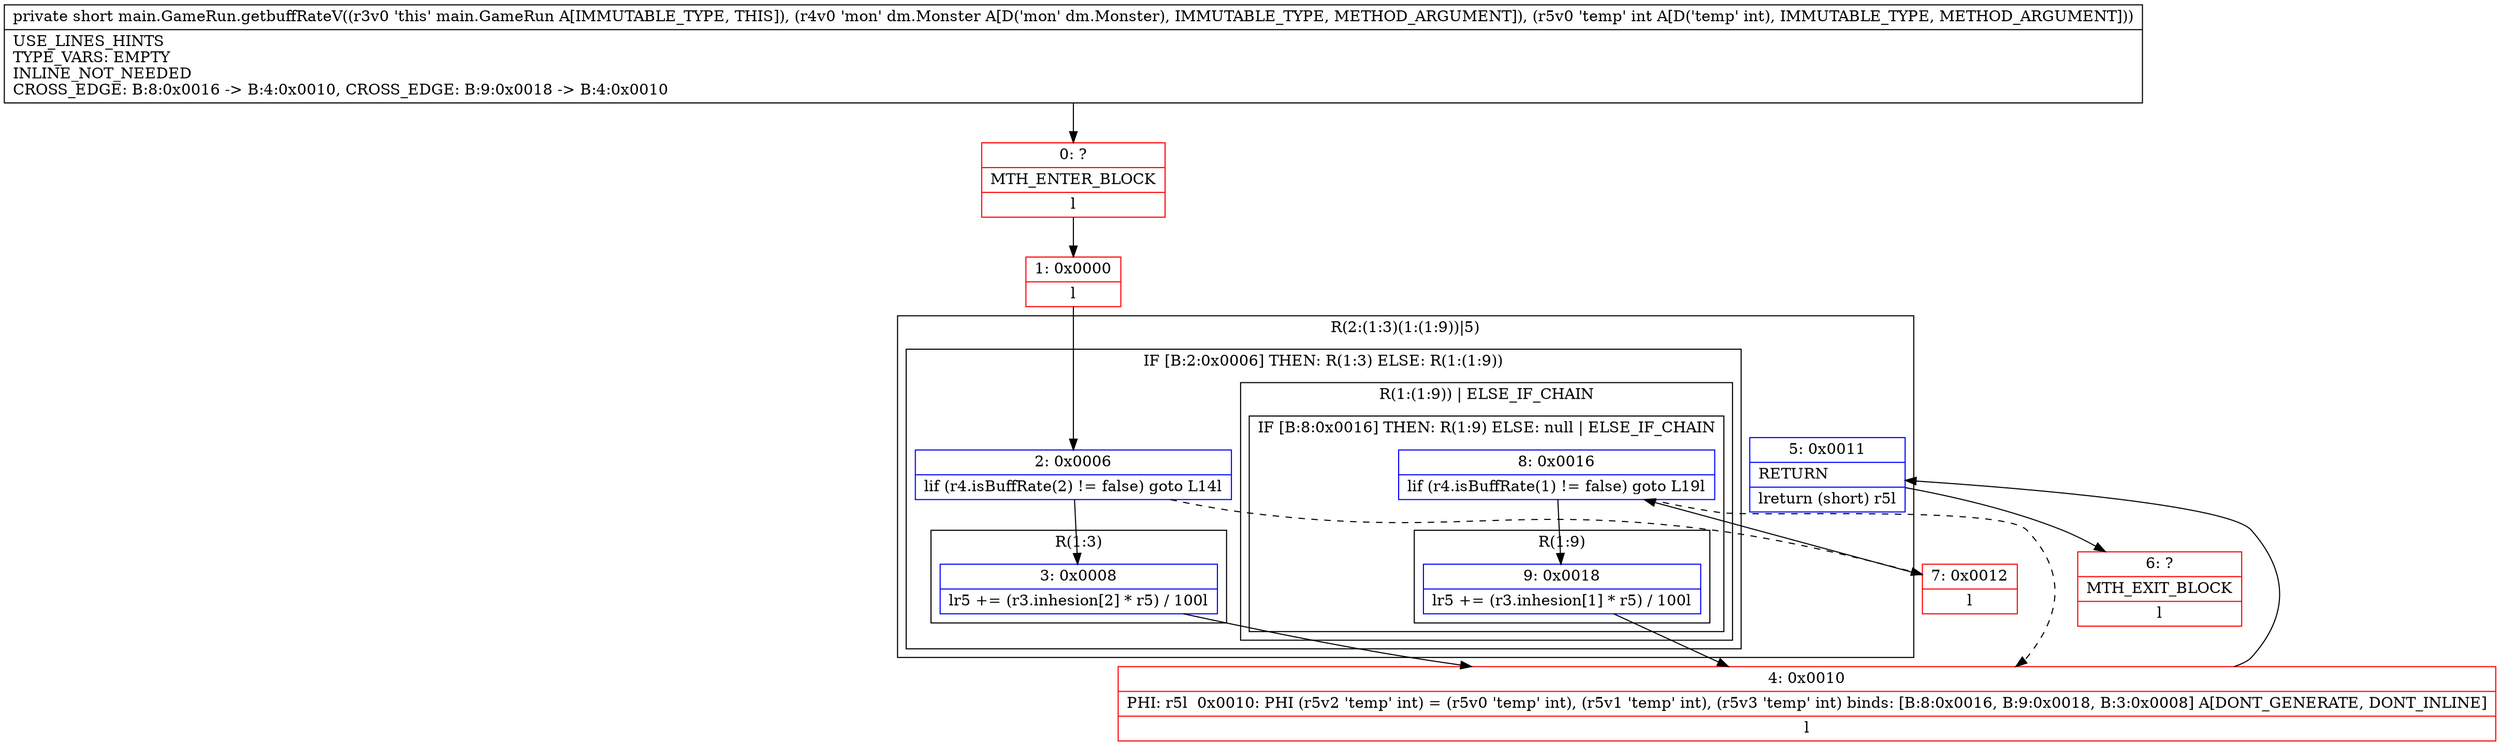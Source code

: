 digraph "CFG formain.GameRun.getbuffRateV(Ldm\/Monster;I)S" {
subgraph cluster_Region_46802471 {
label = "R(2:(1:3)(1:(1:9))|5)";
node [shape=record,color=blue];
subgraph cluster_IfRegion_548764145 {
label = "IF [B:2:0x0006] THEN: R(1:3) ELSE: R(1:(1:9))";
node [shape=record,color=blue];
Node_2 [shape=record,label="{2\:\ 0x0006|lif (r4.isBuffRate(2) != false) goto L14l}"];
subgraph cluster_Region_576888362 {
label = "R(1:3)";
node [shape=record,color=blue];
Node_3 [shape=record,label="{3\:\ 0x0008|lr5 += (r3.inhesion[2] * r5) \/ 100l}"];
}
subgraph cluster_Region_1179390500 {
label = "R(1:(1:9)) | ELSE_IF_CHAIN\l";
node [shape=record,color=blue];
subgraph cluster_IfRegion_358936532 {
label = "IF [B:8:0x0016] THEN: R(1:9) ELSE: null | ELSE_IF_CHAIN\l";
node [shape=record,color=blue];
Node_8 [shape=record,label="{8\:\ 0x0016|lif (r4.isBuffRate(1) != false) goto L19l}"];
subgraph cluster_Region_513107576 {
label = "R(1:9)";
node [shape=record,color=blue];
Node_9 [shape=record,label="{9\:\ 0x0018|lr5 += (r3.inhesion[1] * r5) \/ 100l}"];
}
}
}
}
Node_5 [shape=record,label="{5\:\ 0x0011|RETURN\l|lreturn (short) r5l}"];
}
Node_0 [shape=record,color=red,label="{0\:\ ?|MTH_ENTER_BLOCK\l|l}"];
Node_1 [shape=record,color=red,label="{1\:\ 0x0000|l}"];
Node_4 [shape=record,color=red,label="{4\:\ 0x0010|PHI: r5l  0x0010: PHI (r5v2 'temp' int) = (r5v0 'temp' int), (r5v1 'temp' int), (r5v3 'temp' int) binds: [B:8:0x0016, B:9:0x0018, B:3:0x0008] A[DONT_GENERATE, DONT_INLINE]\l|l}"];
Node_6 [shape=record,color=red,label="{6\:\ ?|MTH_EXIT_BLOCK\l|l}"];
Node_7 [shape=record,color=red,label="{7\:\ 0x0012|l}"];
MethodNode[shape=record,label="{private short main.GameRun.getbuffRateV((r3v0 'this' main.GameRun A[IMMUTABLE_TYPE, THIS]), (r4v0 'mon' dm.Monster A[D('mon' dm.Monster), IMMUTABLE_TYPE, METHOD_ARGUMENT]), (r5v0 'temp' int A[D('temp' int), IMMUTABLE_TYPE, METHOD_ARGUMENT]))  | USE_LINES_HINTS\lTYPE_VARS: EMPTY\lINLINE_NOT_NEEDED\lCROSS_EDGE: B:8:0x0016 \-\> B:4:0x0010, CROSS_EDGE: B:9:0x0018 \-\> B:4:0x0010\l}"];
MethodNode -> Node_0;
Node_2 -> Node_3;
Node_2 -> Node_7[style=dashed];
Node_3 -> Node_4;
Node_8 -> Node_4[style=dashed];
Node_8 -> Node_9;
Node_9 -> Node_4;
Node_5 -> Node_6;
Node_0 -> Node_1;
Node_1 -> Node_2;
Node_4 -> Node_5;
Node_7 -> Node_8;
}

